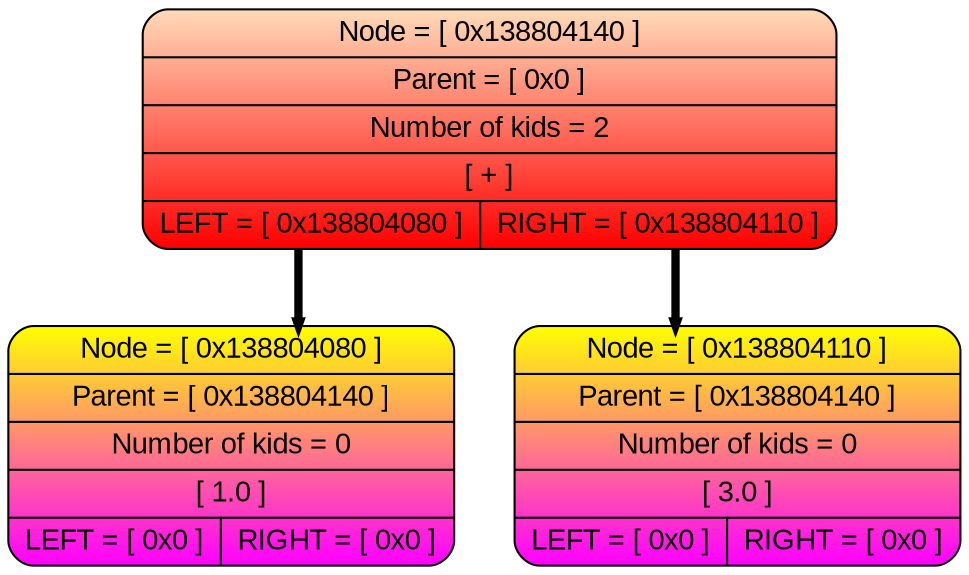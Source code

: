 digraph tree{
splines=ortho;
rankdir=HR;
nodesep=0.4;
node [shape=record, fontname="Arial"];
edge [style=bold, color="black", weight=10, penwidth=4, arrowsize=0.2];
P0x138804140 [style = "filled, rounded", fillcolor="peachpuff:red" gradientangle=270,label=" {Node = [ 0x138804140 ] | Parent = [ 0x0 ] | Number of kids = 2 |[ + ] | { <l> LEFT = [ 0x138804080 ] | <r> RIGHT = [ 0x138804110 ]}}" ];
P0x138804080 [style = "filled, rounded", fillcolor="yellow:magenta" gradientangle=270,label=" {Node = [ 0x138804080 ] | Parent = [ 0x138804140 ] | Number of kids = 0 | [ 1.0 ] | { <l> LEFT = [ 0x0 ] | <r> RIGHT = [ 0x0 ]}}" ];
P0x138804110 [style = "filled, rounded", fillcolor="yellow:magenta" gradientangle=270,label=" {Node = [ 0x138804110 ] | Parent = [ 0x138804140 ] | Number of kids = 0 | [ 3.0 ] | { <l> LEFT = [ 0x0 ] | <r> RIGHT = [ 0x0 ]}}" ];
P0x138804140:<l> -> P0x138804080
P0x138804140:<r> -> P0x138804110
}
